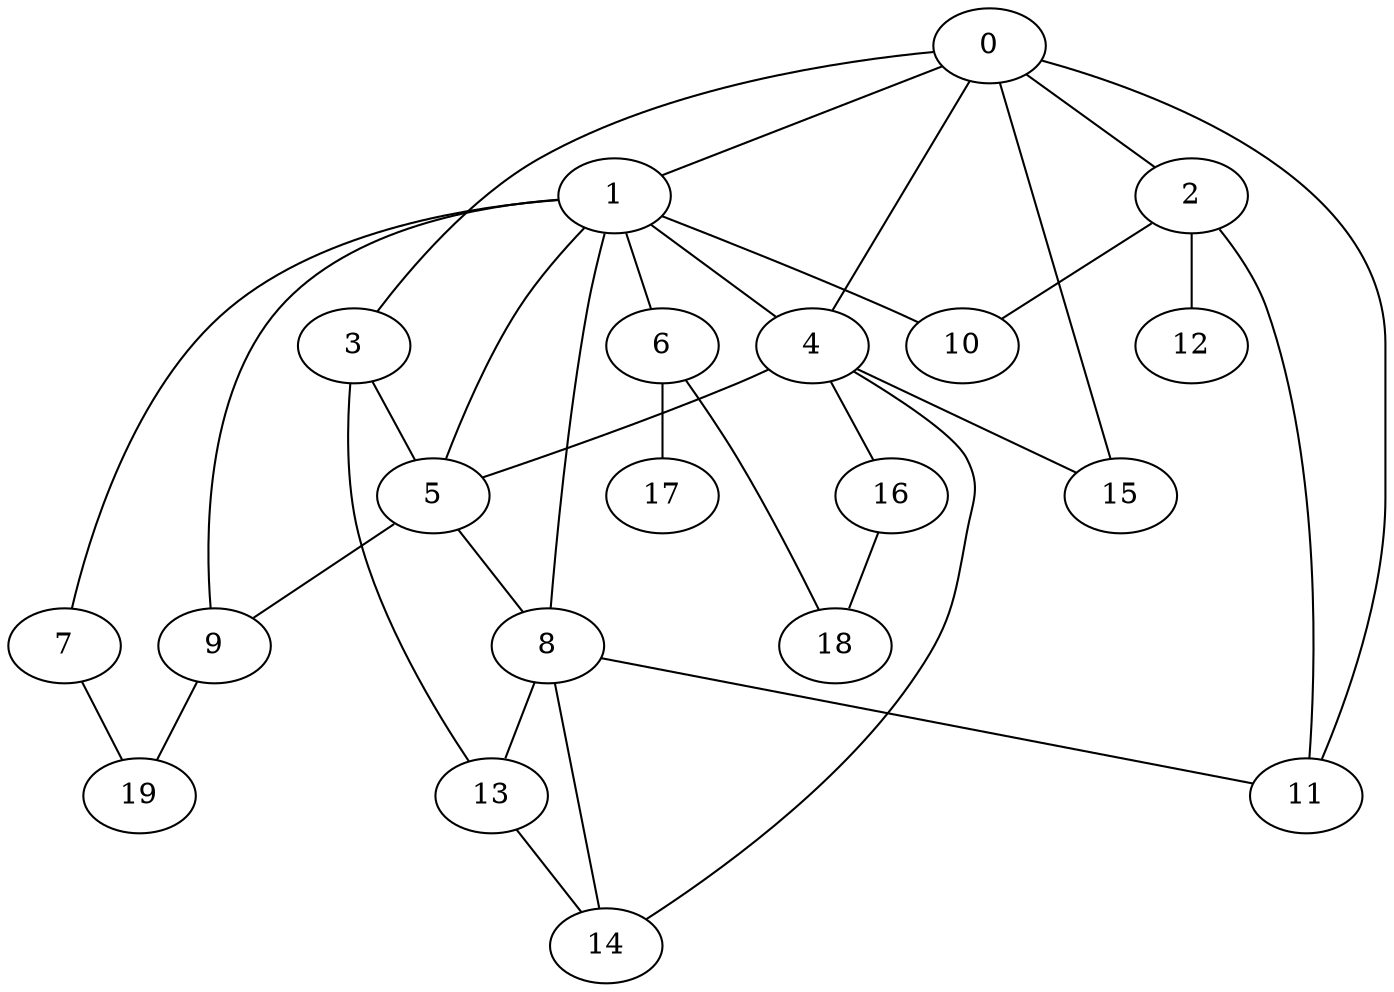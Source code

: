 graph graphname {0--1
0--2
0--3
0--4
0--11
0--15
1--4
1--5
1--6
1--7
1--8
1--9
1--10
2--10
2--11
2--12
3--5
3--13
4--5
4--14
4--15
4--16
5--8
5--9
6--17
6--18
7--19
8--11
8--13
8--14
9--19
13--14
16--18
}